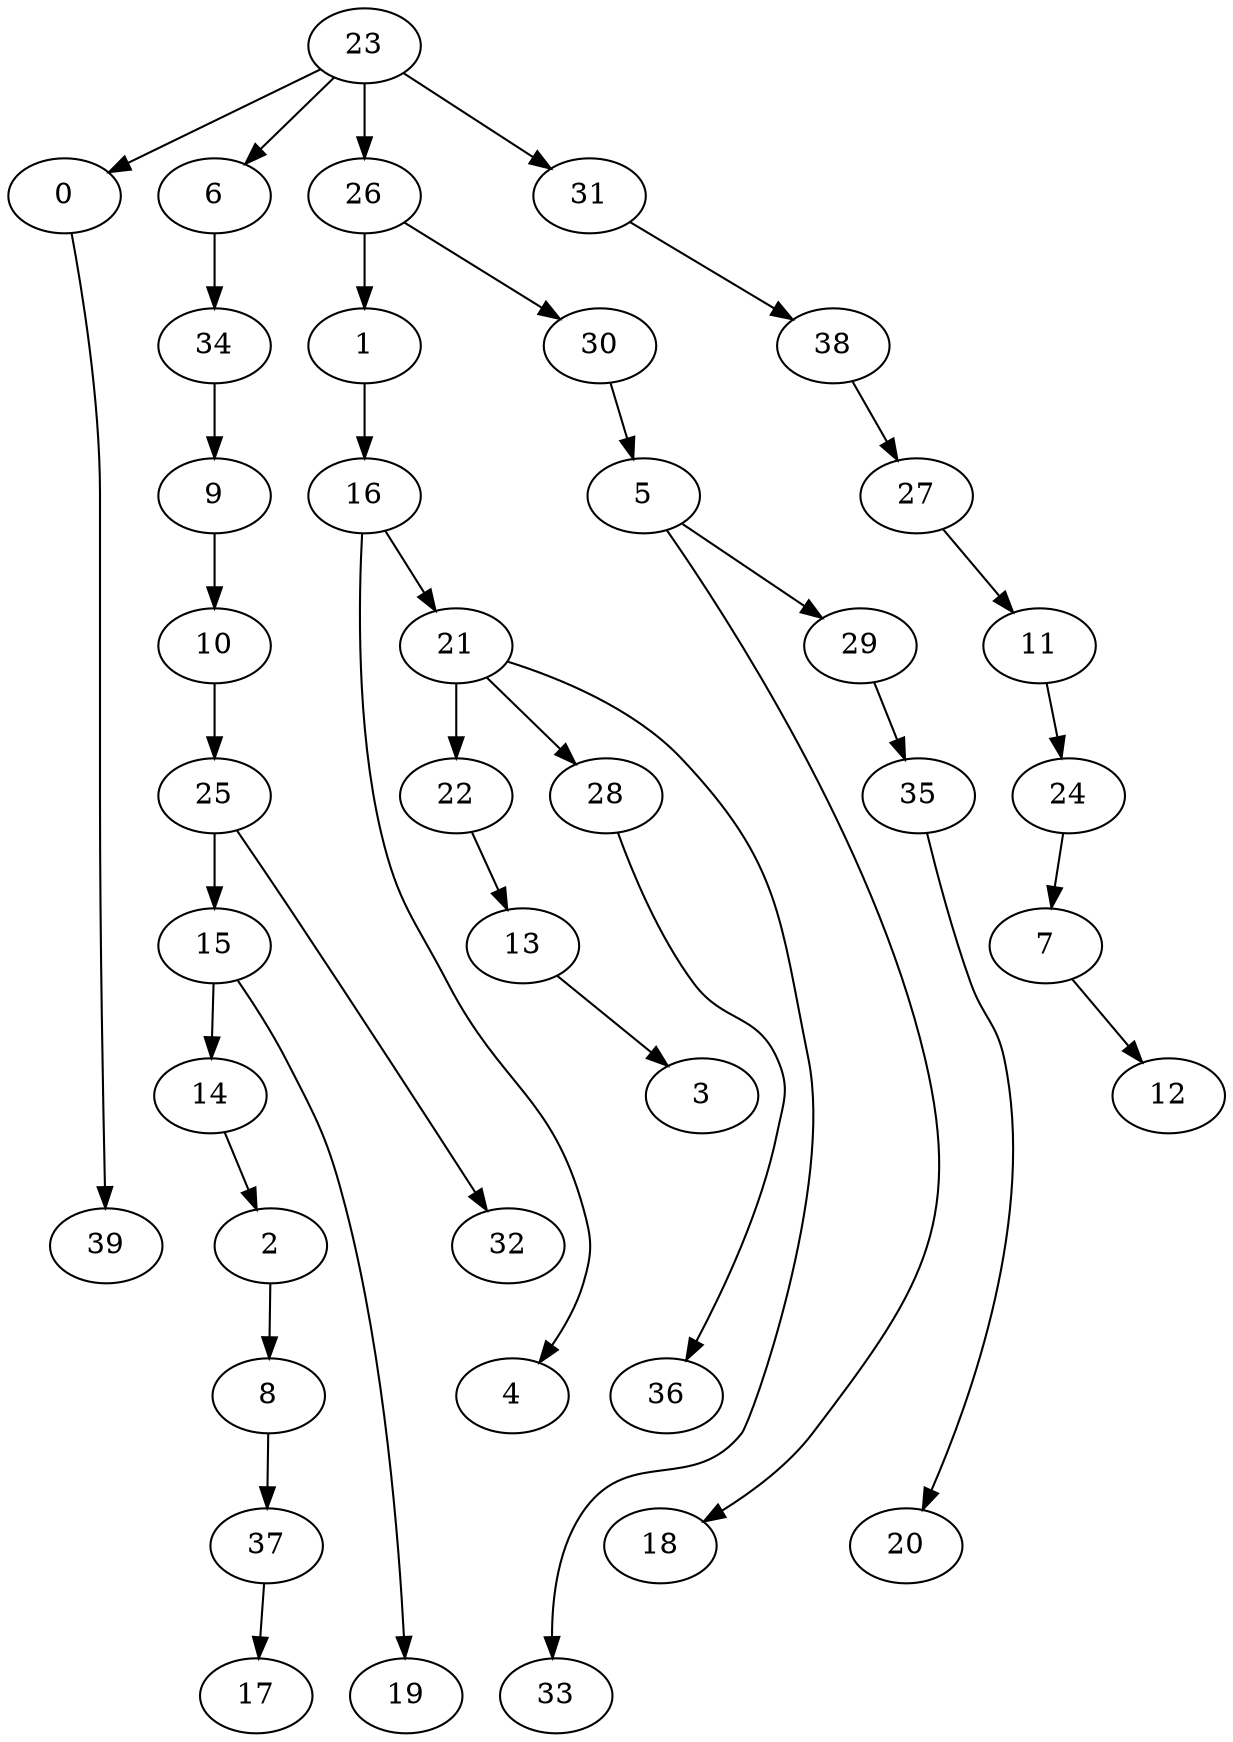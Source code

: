 digraph G {
    0;
    39;
    1;
    16;
    4;
    21;
    2;
    8;
    37;
    5;
    18;
    29;
    35;
    6;
    34;
    9;
    7;
    12;
    17;
    10;
    25;
    15;
    32;
    11;
    24;
    13;
    3;
    14;
    19;
    22;
    28;
    33;
    36;
    23;
    26;
    31;
    30;
    38;
    27;
    20;
    0 -> 39 [weight=0];
    1 -> 16 [weight=0];
    16 -> 4 [weight=0];
    16 -> 21 [weight=0];
    21 -> 22 [weight=0];
    21 -> 28 [weight=0];
    21 -> 33 [weight=0];
    2 -> 8 [weight=0];
    8 -> 37 [weight=0];
    37 -> 17 [weight=0];
    5 -> 18 [weight=0];
    5 -> 29 [weight=0];
    29 -> 35 [weight=0];
    35 -> 20 [weight=0];
    6 -> 34 [weight=0];
    34 -> 9 [weight=0];
    9 -> 10 [weight=0];
    7 -> 12 [weight=0];
    10 -> 25 [weight=0];
    25 -> 15 [weight=0];
    25 -> 32 [weight=0];
    15 -> 14 [weight=0];
    15 -> 19 [weight=0];
    11 -> 24 [weight=0];
    24 -> 7 [weight=0];
    13 -> 3 [weight=0];
    14 -> 2 [weight=0];
    22 -> 13 [weight=0];
    28 -> 36 [weight=0];
    23 -> 0 [weight=0];
    23 -> 6 [weight=0];
    23 -> 26 [weight=2];
    23 -> 31 [weight=0];
    26 -> 1 [weight=1];
    26 -> 30 [weight=0];
    31 -> 38 [weight=0];
    30 -> 5 [weight=0];
    38 -> 27 [weight=0];
    27 -> 11 [weight=0];
}
